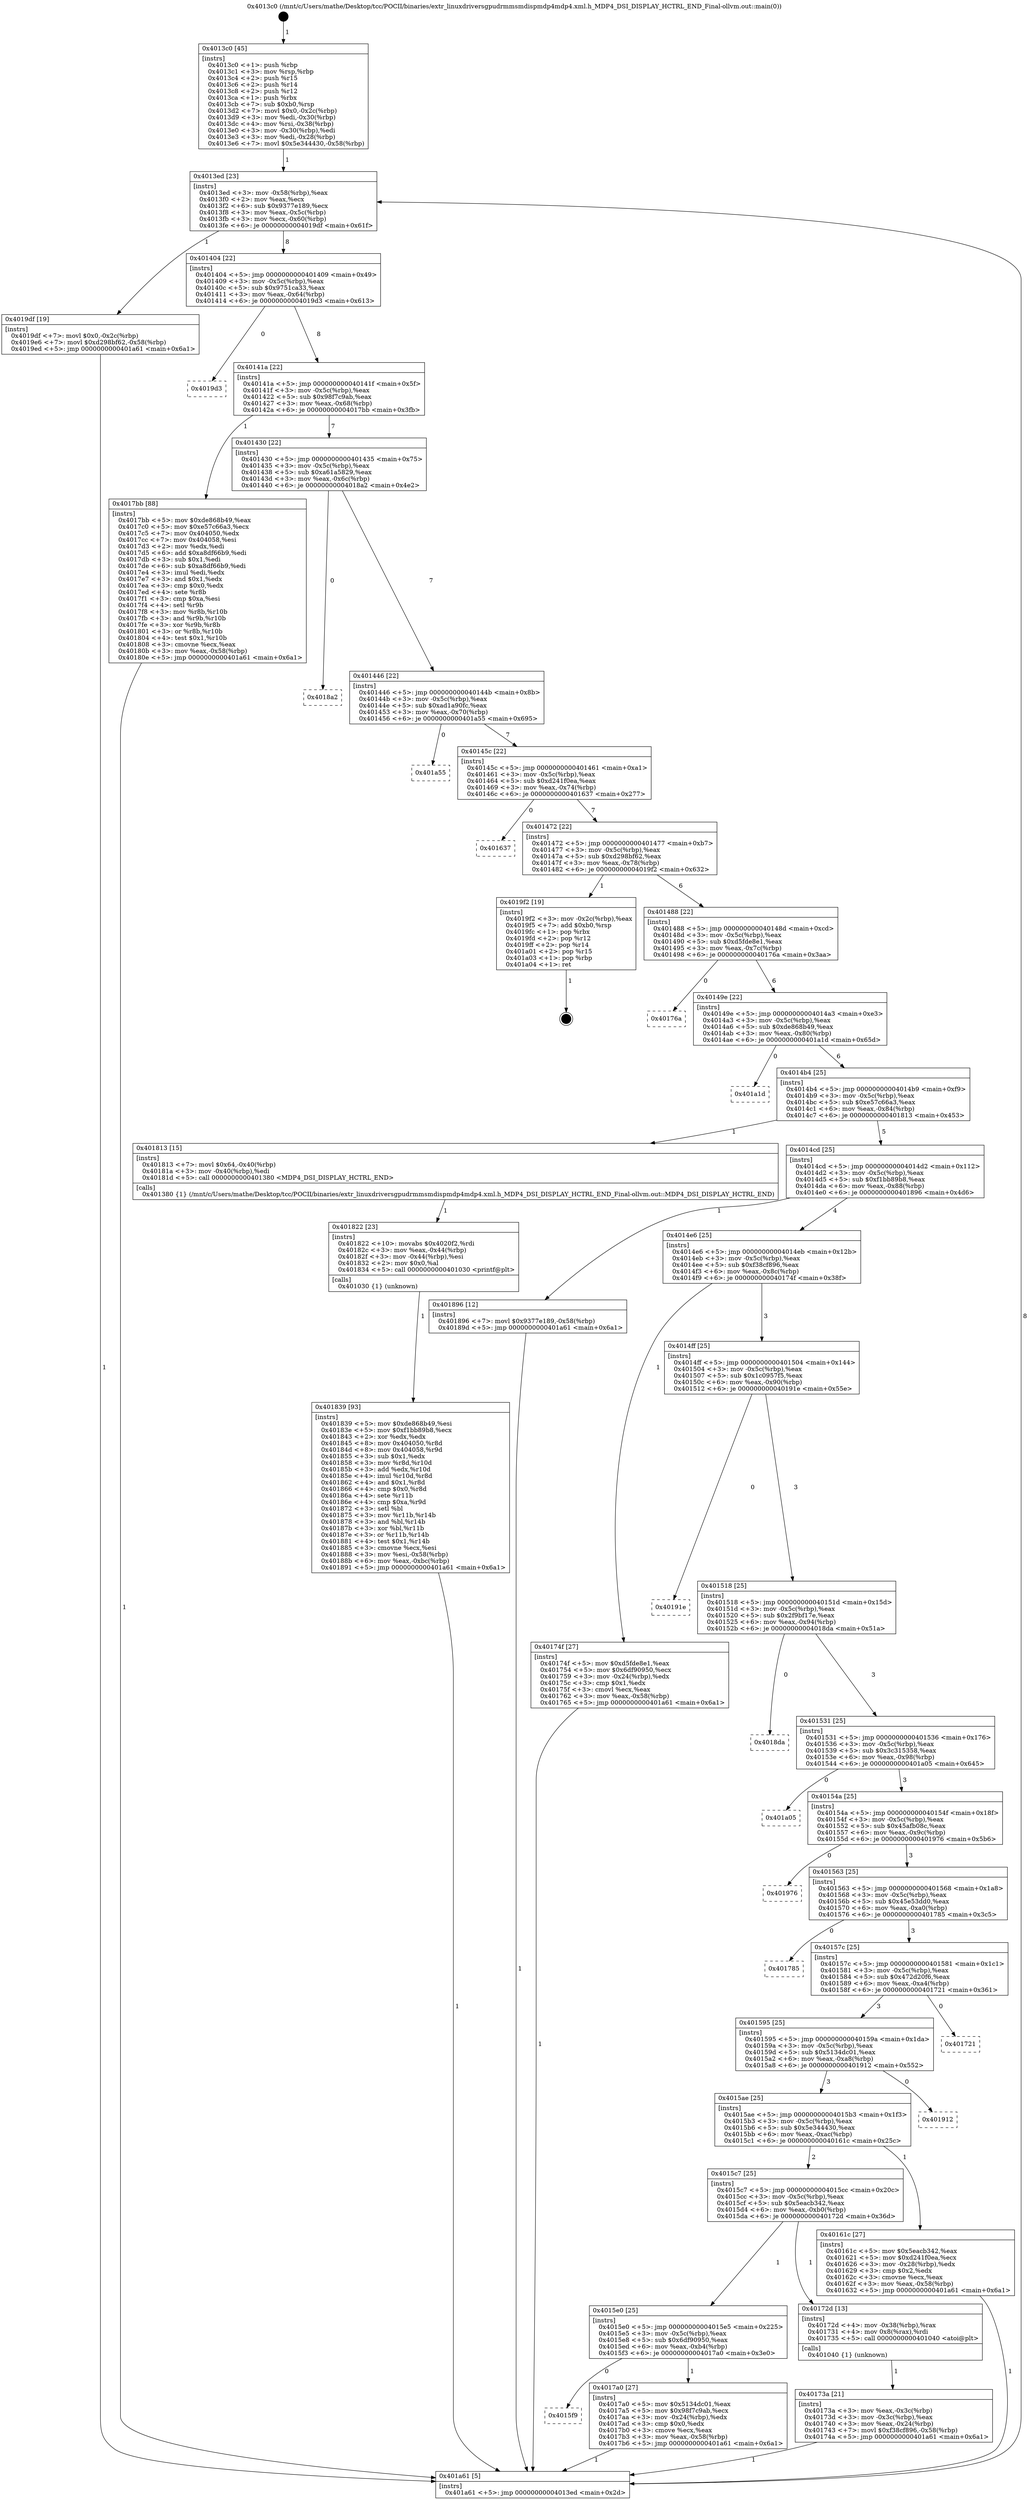 digraph "0x4013c0" {
  label = "0x4013c0 (/mnt/c/Users/mathe/Desktop/tcc/POCII/binaries/extr_linuxdriversgpudrmmsmdispmdp4mdp4.xml.h_MDP4_DSI_DISPLAY_HCTRL_END_Final-ollvm.out::main(0))"
  labelloc = "t"
  node[shape=record]

  Entry [label="",width=0.3,height=0.3,shape=circle,fillcolor=black,style=filled]
  "0x4013ed" [label="{
     0x4013ed [23]\l
     | [instrs]\l
     &nbsp;&nbsp;0x4013ed \<+3\>: mov -0x58(%rbp),%eax\l
     &nbsp;&nbsp;0x4013f0 \<+2\>: mov %eax,%ecx\l
     &nbsp;&nbsp;0x4013f2 \<+6\>: sub $0x9377e189,%ecx\l
     &nbsp;&nbsp;0x4013f8 \<+3\>: mov %eax,-0x5c(%rbp)\l
     &nbsp;&nbsp;0x4013fb \<+3\>: mov %ecx,-0x60(%rbp)\l
     &nbsp;&nbsp;0x4013fe \<+6\>: je 00000000004019df \<main+0x61f\>\l
  }"]
  "0x4019df" [label="{
     0x4019df [19]\l
     | [instrs]\l
     &nbsp;&nbsp;0x4019df \<+7\>: movl $0x0,-0x2c(%rbp)\l
     &nbsp;&nbsp;0x4019e6 \<+7\>: movl $0xd298bf62,-0x58(%rbp)\l
     &nbsp;&nbsp;0x4019ed \<+5\>: jmp 0000000000401a61 \<main+0x6a1\>\l
  }"]
  "0x401404" [label="{
     0x401404 [22]\l
     | [instrs]\l
     &nbsp;&nbsp;0x401404 \<+5\>: jmp 0000000000401409 \<main+0x49\>\l
     &nbsp;&nbsp;0x401409 \<+3\>: mov -0x5c(%rbp),%eax\l
     &nbsp;&nbsp;0x40140c \<+5\>: sub $0x9751ca33,%eax\l
     &nbsp;&nbsp;0x401411 \<+3\>: mov %eax,-0x64(%rbp)\l
     &nbsp;&nbsp;0x401414 \<+6\>: je 00000000004019d3 \<main+0x613\>\l
  }"]
  Exit [label="",width=0.3,height=0.3,shape=circle,fillcolor=black,style=filled,peripheries=2]
  "0x4019d3" [label="{
     0x4019d3\l
  }", style=dashed]
  "0x40141a" [label="{
     0x40141a [22]\l
     | [instrs]\l
     &nbsp;&nbsp;0x40141a \<+5\>: jmp 000000000040141f \<main+0x5f\>\l
     &nbsp;&nbsp;0x40141f \<+3\>: mov -0x5c(%rbp),%eax\l
     &nbsp;&nbsp;0x401422 \<+5\>: sub $0x98f7c9ab,%eax\l
     &nbsp;&nbsp;0x401427 \<+3\>: mov %eax,-0x68(%rbp)\l
     &nbsp;&nbsp;0x40142a \<+6\>: je 00000000004017bb \<main+0x3fb\>\l
  }"]
  "0x401839" [label="{
     0x401839 [93]\l
     | [instrs]\l
     &nbsp;&nbsp;0x401839 \<+5\>: mov $0xde868b49,%esi\l
     &nbsp;&nbsp;0x40183e \<+5\>: mov $0xf1bb89b8,%ecx\l
     &nbsp;&nbsp;0x401843 \<+2\>: xor %edx,%edx\l
     &nbsp;&nbsp;0x401845 \<+8\>: mov 0x404050,%r8d\l
     &nbsp;&nbsp;0x40184d \<+8\>: mov 0x404058,%r9d\l
     &nbsp;&nbsp;0x401855 \<+3\>: sub $0x1,%edx\l
     &nbsp;&nbsp;0x401858 \<+3\>: mov %r8d,%r10d\l
     &nbsp;&nbsp;0x40185b \<+3\>: add %edx,%r10d\l
     &nbsp;&nbsp;0x40185e \<+4\>: imul %r10d,%r8d\l
     &nbsp;&nbsp;0x401862 \<+4\>: and $0x1,%r8d\l
     &nbsp;&nbsp;0x401866 \<+4\>: cmp $0x0,%r8d\l
     &nbsp;&nbsp;0x40186a \<+4\>: sete %r11b\l
     &nbsp;&nbsp;0x40186e \<+4\>: cmp $0xa,%r9d\l
     &nbsp;&nbsp;0x401872 \<+3\>: setl %bl\l
     &nbsp;&nbsp;0x401875 \<+3\>: mov %r11b,%r14b\l
     &nbsp;&nbsp;0x401878 \<+3\>: and %bl,%r14b\l
     &nbsp;&nbsp;0x40187b \<+3\>: xor %bl,%r11b\l
     &nbsp;&nbsp;0x40187e \<+3\>: or %r11b,%r14b\l
     &nbsp;&nbsp;0x401881 \<+4\>: test $0x1,%r14b\l
     &nbsp;&nbsp;0x401885 \<+3\>: cmovne %ecx,%esi\l
     &nbsp;&nbsp;0x401888 \<+3\>: mov %esi,-0x58(%rbp)\l
     &nbsp;&nbsp;0x40188b \<+6\>: mov %eax,-0xbc(%rbp)\l
     &nbsp;&nbsp;0x401891 \<+5\>: jmp 0000000000401a61 \<main+0x6a1\>\l
  }"]
  "0x4017bb" [label="{
     0x4017bb [88]\l
     | [instrs]\l
     &nbsp;&nbsp;0x4017bb \<+5\>: mov $0xde868b49,%eax\l
     &nbsp;&nbsp;0x4017c0 \<+5\>: mov $0xe57c66a3,%ecx\l
     &nbsp;&nbsp;0x4017c5 \<+7\>: mov 0x404050,%edx\l
     &nbsp;&nbsp;0x4017cc \<+7\>: mov 0x404058,%esi\l
     &nbsp;&nbsp;0x4017d3 \<+2\>: mov %edx,%edi\l
     &nbsp;&nbsp;0x4017d5 \<+6\>: add $0xa8df66b9,%edi\l
     &nbsp;&nbsp;0x4017db \<+3\>: sub $0x1,%edi\l
     &nbsp;&nbsp;0x4017de \<+6\>: sub $0xa8df66b9,%edi\l
     &nbsp;&nbsp;0x4017e4 \<+3\>: imul %edi,%edx\l
     &nbsp;&nbsp;0x4017e7 \<+3\>: and $0x1,%edx\l
     &nbsp;&nbsp;0x4017ea \<+3\>: cmp $0x0,%edx\l
     &nbsp;&nbsp;0x4017ed \<+4\>: sete %r8b\l
     &nbsp;&nbsp;0x4017f1 \<+3\>: cmp $0xa,%esi\l
     &nbsp;&nbsp;0x4017f4 \<+4\>: setl %r9b\l
     &nbsp;&nbsp;0x4017f8 \<+3\>: mov %r8b,%r10b\l
     &nbsp;&nbsp;0x4017fb \<+3\>: and %r9b,%r10b\l
     &nbsp;&nbsp;0x4017fe \<+3\>: xor %r9b,%r8b\l
     &nbsp;&nbsp;0x401801 \<+3\>: or %r8b,%r10b\l
     &nbsp;&nbsp;0x401804 \<+4\>: test $0x1,%r10b\l
     &nbsp;&nbsp;0x401808 \<+3\>: cmovne %ecx,%eax\l
     &nbsp;&nbsp;0x40180b \<+3\>: mov %eax,-0x58(%rbp)\l
     &nbsp;&nbsp;0x40180e \<+5\>: jmp 0000000000401a61 \<main+0x6a1\>\l
  }"]
  "0x401430" [label="{
     0x401430 [22]\l
     | [instrs]\l
     &nbsp;&nbsp;0x401430 \<+5\>: jmp 0000000000401435 \<main+0x75\>\l
     &nbsp;&nbsp;0x401435 \<+3\>: mov -0x5c(%rbp),%eax\l
     &nbsp;&nbsp;0x401438 \<+5\>: sub $0xa61a5829,%eax\l
     &nbsp;&nbsp;0x40143d \<+3\>: mov %eax,-0x6c(%rbp)\l
     &nbsp;&nbsp;0x401440 \<+6\>: je 00000000004018a2 \<main+0x4e2\>\l
  }"]
  "0x401822" [label="{
     0x401822 [23]\l
     | [instrs]\l
     &nbsp;&nbsp;0x401822 \<+10\>: movabs $0x4020f2,%rdi\l
     &nbsp;&nbsp;0x40182c \<+3\>: mov %eax,-0x44(%rbp)\l
     &nbsp;&nbsp;0x40182f \<+3\>: mov -0x44(%rbp),%esi\l
     &nbsp;&nbsp;0x401832 \<+2\>: mov $0x0,%al\l
     &nbsp;&nbsp;0x401834 \<+5\>: call 0000000000401030 \<printf@plt\>\l
     | [calls]\l
     &nbsp;&nbsp;0x401030 \{1\} (unknown)\l
  }"]
  "0x4018a2" [label="{
     0x4018a2\l
  }", style=dashed]
  "0x401446" [label="{
     0x401446 [22]\l
     | [instrs]\l
     &nbsp;&nbsp;0x401446 \<+5\>: jmp 000000000040144b \<main+0x8b\>\l
     &nbsp;&nbsp;0x40144b \<+3\>: mov -0x5c(%rbp),%eax\l
     &nbsp;&nbsp;0x40144e \<+5\>: sub $0xad1a90fc,%eax\l
     &nbsp;&nbsp;0x401453 \<+3\>: mov %eax,-0x70(%rbp)\l
     &nbsp;&nbsp;0x401456 \<+6\>: je 0000000000401a55 \<main+0x695\>\l
  }"]
  "0x4015f9" [label="{
     0x4015f9\l
  }", style=dashed]
  "0x401a55" [label="{
     0x401a55\l
  }", style=dashed]
  "0x40145c" [label="{
     0x40145c [22]\l
     | [instrs]\l
     &nbsp;&nbsp;0x40145c \<+5\>: jmp 0000000000401461 \<main+0xa1\>\l
     &nbsp;&nbsp;0x401461 \<+3\>: mov -0x5c(%rbp),%eax\l
     &nbsp;&nbsp;0x401464 \<+5\>: sub $0xd241f0ea,%eax\l
     &nbsp;&nbsp;0x401469 \<+3\>: mov %eax,-0x74(%rbp)\l
     &nbsp;&nbsp;0x40146c \<+6\>: je 0000000000401637 \<main+0x277\>\l
  }"]
  "0x4017a0" [label="{
     0x4017a0 [27]\l
     | [instrs]\l
     &nbsp;&nbsp;0x4017a0 \<+5\>: mov $0x5134dc01,%eax\l
     &nbsp;&nbsp;0x4017a5 \<+5\>: mov $0x98f7c9ab,%ecx\l
     &nbsp;&nbsp;0x4017aa \<+3\>: mov -0x24(%rbp),%edx\l
     &nbsp;&nbsp;0x4017ad \<+3\>: cmp $0x0,%edx\l
     &nbsp;&nbsp;0x4017b0 \<+3\>: cmove %ecx,%eax\l
     &nbsp;&nbsp;0x4017b3 \<+3\>: mov %eax,-0x58(%rbp)\l
     &nbsp;&nbsp;0x4017b6 \<+5\>: jmp 0000000000401a61 \<main+0x6a1\>\l
  }"]
  "0x401637" [label="{
     0x401637\l
  }", style=dashed]
  "0x401472" [label="{
     0x401472 [22]\l
     | [instrs]\l
     &nbsp;&nbsp;0x401472 \<+5\>: jmp 0000000000401477 \<main+0xb7\>\l
     &nbsp;&nbsp;0x401477 \<+3\>: mov -0x5c(%rbp),%eax\l
     &nbsp;&nbsp;0x40147a \<+5\>: sub $0xd298bf62,%eax\l
     &nbsp;&nbsp;0x40147f \<+3\>: mov %eax,-0x78(%rbp)\l
     &nbsp;&nbsp;0x401482 \<+6\>: je 00000000004019f2 \<main+0x632\>\l
  }"]
  "0x40173a" [label="{
     0x40173a [21]\l
     | [instrs]\l
     &nbsp;&nbsp;0x40173a \<+3\>: mov %eax,-0x3c(%rbp)\l
     &nbsp;&nbsp;0x40173d \<+3\>: mov -0x3c(%rbp),%eax\l
     &nbsp;&nbsp;0x401740 \<+3\>: mov %eax,-0x24(%rbp)\l
     &nbsp;&nbsp;0x401743 \<+7\>: movl $0xf38cf896,-0x58(%rbp)\l
     &nbsp;&nbsp;0x40174a \<+5\>: jmp 0000000000401a61 \<main+0x6a1\>\l
  }"]
  "0x4019f2" [label="{
     0x4019f2 [19]\l
     | [instrs]\l
     &nbsp;&nbsp;0x4019f2 \<+3\>: mov -0x2c(%rbp),%eax\l
     &nbsp;&nbsp;0x4019f5 \<+7\>: add $0xb0,%rsp\l
     &nbsp;&nbsp;0x4019fc \<+1\>: pop %rbx\l
     &nbsp;&nbsp;0x4019fd \<+2\>: pop %r12\l
     &nbsp;&nbsp;0x4019ff \<+2\>: pop %r14\l
     &nbsp;&nbsp;0x401a01 \<+2\>: pop %r15\l
     &nbsp;&nbsp;0x401a03 \<+1\>: pop %rbp\l
     &nbsp;&nbsp;0x401a04 \<+1\>: ret\l
  }"]
  "0x401488" [label="{
     0x401488 [22]\l
     | [instrs]\l
     &nbsp;&nbsp;0x401488 \<+5\>: jmp 000000000040148d \<main+0xcd\>\l
     &nbsp;&nbsp;0x40148d \<+3\>: mov -0x5c(%rbp),%eax\l
     &nbsp;&nbsp;0x401490 \<+5\>: sub $0xd5fde8e1,%eax\l
     &nbsp;&nbsp;0x401495 \<+3\>: mov %eax,-0x7c(%rbp)\l
     &nbsp;&nbsp;0x401498 \<+6\>: je 000000000040176a \<main+0x3aa\>\l
  }"]
  "0x4015e0" [label="{
     0x4015e0 [25]\l
     | [instrs]\l
     &nbsp;&nbsp;0x4015e0 \<+5\>: jmp 00000000004015e5 \<main+0x225\>\l
     &nbsp;&nbsp;0x4015e5 \<+3\>: mov -0x5c(%rbp),%eax\l
     &nbsp;&nbsp;0x4015e8 \<+5\>: sub $0x6df90950,%eax\l
     &nbsp;&nbsp;0x4015ed \<+6\>: mov %eax,-0xb4(%rbp)\l
     &nbsp;&nbsp;0x4015f3 \<+6\>: je 00000000004017a0 \<main+0x3e0\>\l
  }"]
  "0x40176a" [label="{
     0x40176a\l
  }", style=dashed]
  "0x40149e" [label="{
     0x40149e [22]\l
     | [instrs]\l
     &nbsp;&nbsp;0x40149e \<+5\>: jmp 00000000004014a3 \<main+0xe3\>\l
     &nbsp;&nbsp;0x4014a3 \<+3\>: mov -0x5c(%rbp),%eax\l
     &nbsp;&nbsp;0x4014a6 \<+5\>: sub $0xde868b49,%eax\l
     &nbsp;&nbsp;0x4014ab \<+3\>: mov %eax,-0x80(%rbp)\l
     &nbsp;&nbsp;0x4014ae \<+6\>: je 0000000000401a1d \<main+0x65d\>\l
  }"]
  "0x40172d" [label="{
     0x40172d [13]\l
     | [instrs]\l
     &nbsp;&nbsp;0x40172d \<+4\>: mov -0x38(%rbp),%rax\l
     &nbsp;&nbsp;0x401731 \<+4\>: mov 0x8(%rax),%rdi\l
     &nbsp;&nbsp;0x401735 \<+5\>: call 0000000000401040 \<atoi@plt\>\l
     | [calls]\l
     &nbsp;&nbsp;0x401040 \{1\} (unknown)\l
  }"]
  "0x401a1d" [label="{
     0x401a1d\l
  }", style=dashed]
  "0x4014b4" [label="{
     0x4014b4 [25]\l
     | [instrs]\l
     &nbsp;&nbsp;0x4014b4 \<+5\>: jmp 00000000004014b9 \<main+0xf9\>\l
     &nbsp;&nbsp;0x4014b9 \<+3\>: mov -0x5c(%rbp),%eax\l
     &nbsp;&nbsp;0x4014bc \<+5\>: sub $0xe57c66a3,%eax\l
     &nbsp;&nbsp;0x4014c1 \<+6\>: mov %eax,-0x84(%rbp)\l
     &nbsp;&nbsp;0x4014c7 \<+6\>: je 0000000000401813 \<main+0x453\>\l
  }"]
  "0x4013c0" [label="{
     0x4013c0 [45]\l
     | [instrs]\l
     &nbsp;&nbsp;0x4013c0 \<+1\>: push %rbp\l
     &nbsp;&nbsp;0x4013c1 \<+3\>: mov %rsp,%rbp\l
     &nbsp;&nbsp;0x4013c4 \<+2\>: push %r15\l
     &nbsp;&nbsp;0x4013c6 \<+2\>: push %r14\l
     &nbsp;&nbsp;0x4013c8 \<+2\>: push %r12\l
     &nbsp;&nbsp;0x4013ca \<+1\>: push %rbx\l
     &nbsp;&nbsp;0x4013cb \<+7\>: sub $0xb0,%rsp\l
     &nbsp;&nbsp;0x4013d2 \<+7\>: movl $0x0,-0x2c(%rbp)\l
     &nbsp;&nbsp;0x4013d9 \<+3\>: mov %edi,-0x30(%rbp)\l
     &nbsp;&nbsp;0x4013dc \<+4\>: mov %rsi,-0x38(%rbp)\l
     &nbsp;&nbsp;0x4013e0 \<+3\>: mov -0x30(%rbp),%edi\l
     &nbsp;&nbsp;0x4013e3 \<+3\>: mov %edi,-0x28(%rbp)\l
     &nbsp;&nbsp;0x4013e6 \<+7\>: movl $0x5e344430,-0x58(%rbp)\l
  }"]
  "0x401813" [label="{
     0x401813 [15]\l
     | [instrs]\l
     &nbsp;&nbsp;0x401813 \<+7\>: movl $0x64,-0x40(%rbp)\l
     &nbsp;&nbsp;0x40181a \<+3\>: mov -0x40(%rbp),%edi\l
     &nbsp;&nbsp;0x40181d \<+5\>: call 0000000000401380 \<MDP4_DSI_DISPLAY_HCTRL_END\>\l
     | [calls]\l
     &nbsp;&nbsp;0x401380 \{1\} (/mnt/c/Users/mathe/Desktop/tcc/POCII/binaries/extr_linuxdriversgpudrmmsmdispmdp4mdp4.xml.h_MDP4_DSI_DISPLAY_HCTRL_END_Final-ollvm.out::MDP4_DSI_DISPLAY_HCTRL_END)\l
  }"]
  "0x4014cd" [label="{
     0x4014cd [25]\l
     | [instrs]\l
     &nbsp;&nbsp;0x4014cd \<+5\>: jmp 00000000004014d2 \<main+0x112\>\l
     &nbsp;&nbsp;0x4014d2 \<+3\>: mov -0x5c(%rbp),%eax\l
     &nbsp;&nbsp;0x4014d5 \<+5\>: sub $0xf1bb89b8,%eax\l
     &nbsp;&nbsp;0x4014da \<+6\>: mov %eax,-0x88(%rbp)\l
     &nbsp;&nbsp;0x4014e0 \<+6\>: je 0000000000401896 \<main+0x4d6\>\l
  }"]
  "0x401a61" [label="{
     0x401a61 [5]\l
     | [instrs]\l
     &nbsp;&nbsp;0x401a61 \<+5\>: jmp 00000000004013ed \<main+0x2d\>\l
  }"]
  "0x401896" [label="{
     0x401896 [12]\l
     | [instrs]\l
     &nbsp;&nbsp;0x401896 \<+7\>: movl $0x9377e189,-0x58(%rbp)\l
     &nbsp;&nbsp;0x40189d \<+5\>: jmp 0000000000401a61 \<main+0x6a1\>\l
  }"]
  "0x4014e6" [label="{
     0x4014e6 [25]\l
     | [instrs]\l
     &nbsp;&nbsp;0x4014e6 \<+5\>: jmp 00000000004014eb \<main+0x12b\>\l
     &nbsp;&nbsp;0x4014eb \<+3\>: mov -0x5c(%rbp),%eax\l
     &nbsp;&nbsp;0x4014ee \<+5\>: sub $0xf38cf896,%eax\l
     &nbsp;&nbsp;0x4014f3 \<+6\>: mov %eax,-0x8c(%rbp)\l
     &nbsp;&nbsp;0x4014f9 \<+6\>: je 000000000040174f \<main+0x38f\>\l
  }"]
  "0x4015c7" [label="{
     0x4015c7 [25]\l
     | [instrs]\l
     &nbsp;&nbsp;0x4015c7 \<+5\>: jmp 00000000004015cc \<main+0x20c\>\l
     &nbsp;&nbsp;0x4015cc \<+3\>: mov -0x5c(%rbp),%eax\l
     &nbsp;&nbsp;0x4015cf \<+5\>: sub $0x5eacb342,%eax\l
     &nbsp;&nbsp;0x4015d4 \<+6\>: mov %eax,-0xb0(%rbp)\l
     &nbsp;&nbsp;0x4015da \<+6\>: je 000000000040172d \<main+0x36d\>\l
  }"]
  "0x40174f" [label="{
     0x40174f [27]\l
     | [instrs]\l
     &nbsp;&nbsp;0x40174f \<+5\>: mov $0xd5fde8e1,%eax\l
     &nbsp;&nbsp;0x401754 \<+5\>: mov $0x6df90950,%ecx\l
     &nbsp;&nbsp;0x401759 \<+3\>: mov -0x24(%rbp),%edx\l
     &nbsp;&nbsp;0x40175c \<+3\>: cmp $0x1,%edx\l
     &nbsp;&nbsp;0x40175f \<+3\>: cmovl %ecx,%eax\l
     &nbsp;&nbsp;0x401762 \<+3\>: mov %eax,-0x58(%rbp)\l
     &nbsp;&nbsp;0x401765 \<+5\>: jmp 0000000000401a61 \<main+0x6a1\>\l
  }"]
  "0x4014ff" [label="{
     0x4014ff [25]\l
     | [instrs]\l
     &nbsp;&nbsp;0x4014ff \<+5\>: jmp 0000000000401504 \<main+0x144\>\l
     &nbsp;&nbsp;0x401504 \<+3\>: mov -0x5c(%rbp),%eax\l
     &nbsp;&nbsp;0x401507 \<+5\>: sub $0x1c0957f5,%eax\l
     &nbsp;&nbsp;0x40150c \<+6\>: mov %eax,-0x90(%rbp)\l
     &nbsp;&nbsp;0x401512 \<+6\>: je 000000000040191e \<main+0x55e\>\l
  }"]
  "0x40161c" [label="{
     0x40161c [27]\l
     | [instrs]\l
     &nbsp;&nbsp;0x40161c \<+5\>: mov $0x5eacb342,%eax\l
     &nbsp;&nbsp;0x401621 \<+5\>: mov $0xd241f0ea,%ecx\l
     &nbsp;&nbsp;0x401626 \<+3\>: mov -0x28(%rbp),%edx\l
     &nbsp;&nbsp;0x401629 \<+3\>: cmp $0x2,%edx\l
     &nbsp;&nbsp;0x40162c \<+3\>: cmovne %ecx,%eax\l
     &nbsp;&nbsp;0x40162f \<+3\>: mov %eax,-0x58(%rbp)\l
     &nbsp;&nbsp;0x401632 \<+5\>: jmp 0000000000401a61 \<main+0x6a1\>\l
  }"]
  "0x40191e" [label="{
     0x40191e\l
  }", style=dashed]
  "0x401518" [label="{
     0x401518 [25]\l
     | [instrs]\l
     &nbsp;&nbsp;0x401518 \<+5\>: jmp 000000000040151d \<main+0x15d\>\l
     &nbsp;&nbsp;0x40151d \<+3\>: mov -0x5c(%rbp),%eax\l
     &nbsp;&nbsp;0x401520 \<+5\>: sub $0x2f9bf17e,%eax\l
     &nbsp;&nbsp;0x401525 \<+6\>: mov %eax,-0x94(%rbp)\l
     &nbsp;&nbsp;0x40152b \<+6\>: je 00000000004018da \<main+0x51a\>\l
  }"]
  "0x4015ae" [label="{
     0x4015ae [25]\l
     | [instrs]\l
     &nbsp;&nbsp;0x4015ae \<+5\>: jmp 00000000004015b3 \<main+0x1f3\>\l
     &nbsp;&nbsp;0x4015b3 \<+3\>: mov -0x5c(%rbp),%eax\l
     &nbsp;&nbsp;0x4015b6 \<+5\>: sub $0x5e344430,%eax\l
     &nbsp;&nbsp;0x4015bb \<+6\>: mov %eax,-0xac(%rbp)\l
     &nbsp;&nbsp;0x4015c1 \<+6\>: je 000000000040161c \<main+0x25c\>\l
  }"]
  "0x4018da" [label="{
     0x4018da\l
  }", style=dashed]
  "0x401531" [label="{
     0x401531 [25]\l
     | [instrs]\l
     &nbsp;&nbsp;0x401531 \<+5\>: jmp 0000000000401536 \<main+0x176\>\l
     &nbsp;&nbsp;0x401536 \<+3\>: mov -0x5c(%rbp),%eax\l
     &nbsp;&nbsp;0x401539 \<+5\>: sub $0x3c315358,%eax\l
     &nbsp;&nbsp;0x40153e \<+6\>: mov %eax,-0x98(%rbp)\l
     &nbsp;&nbsp;0x401544 \<+6\>: je 0000000000401a05 \<main+0x645\>\l
  }"]
  "0x401912" [label="{
     0x401912\l
  }", style=dashed]
  "0x401a05" [label="{
     0x401a05\l
  }", style=dashed]
  "0x40154a" [label="{
     0x40154a [25]\l
     | [instrs]\l
     &nbsp;&nbsp;0x40154a \<+5\>: jmp 000000000040154f \<main+0x18f\>\l
     &nbsp;&nbsp;0x40154f \<+3\>: mov -0x5c(%rbp),%eax\l
     &nbsp;&nbsp;0x401552 \<+5\>: sub $0x45afb08c,%eax\l
     &nbsp;&nbsp;0x401557 \<+6\>: mov %eax,-0x9c(%rbp)\l
     &nbsp;&nbsp;0x40155d \<+6\>: je 0000000000401976 \<main+0x5b6\>\l
  }"]
  "0x401595" [label="{
     0x401595 [25]\l
     | [instrs]\l
     &nbsp;&nbsp;0x401595 \<+5\>: jmp 000000000040159a \<main+0x1da\>\l
     &nbsp;&nbsp;0x40159a \<+3\>: mov -0x5c(%rbp),%eax\l
     &nbsp;&nbsp;0x40159d \<+5\>: sub $0x5134dc01,%eax\l
     &nbsp;&nbsp;0x4015a2 \<+6\>: mov %eax,-0xa8(%rbp)\l
     &nbsp;&nbsp;0x4015a8 \<+6\>: je 0000000000401912 \<main+0x552\>\l
  }"]
  "0x401976" [label="{
     0x401976\l
  }", style=dashed]
  "0x401563" [label="{
     0x401563 [25]\l
     | [instrs]\l
     &nbsp;&nbsp;0x401563 \<+5\>: jmp 0000000000401568 \<main+0x1a8\>\l
     &nbsp;&nbsp;0x401568 \<+3\>: mov -0x5c(%rbp),%eax\l
     &nbsp;&nbsp;0x40156b \<+5\>: sub $0x45e53dd0,%eax\l
     &nbsp;&nbsp;0x401570 \<+6\>: mov %eax,-0xa0(%rbp)\l
     &nbsp;&nbsp;0x401576 \<+6\>: je 0000000000401785 \<main+0x3c5\>\l
  }"]
  "0x401721" [label="{
     0x401721\l
  }", style=dashed]
  "0x401785" [label="{
     0x401785\l
  }", style=dashed]
  "0x40157c" [label="{
     0x40157c [25]\l
     | [instrs]\l
     &nbsp;&nbsp;0x40157c \<+5\>: jmp 0000000000401581 \<main+0x1c1\>\l
     &nbsp;&nbsp;0x401581 \<+3\>: mov -0x5c(%rbp),%eax\l
     &nbsp;&nbsp;0x401584 \<+5\>: sub $0x472d20f6,%eax\l
     &nbsp;&nbsp;0x401589 \<+6\>: mov %eax,-0xa4(%rbp)\l
     &nbsp;&nbsp;0x40158f \<+6\>: je 0000000000401721 \<main+0x361\>\l
  }"]
  Entry -> "0x4013c0" [label=" 1"]
  "0x4013ed" -> "0x4019df" [label=" 1"]
  "0x4013ed" -> "0x401404" [label=" 8"]
  "0x4019f2" -> Exit [label=" 1"]
  "0x401404" -> "0x4019d3" [label=" 0"]
  "0x401404" -> "0x40141a" [label=" 8"]
  "0x4019df" -> "0x401a61" [label=" 1"]
  "0x40141a" -> "0x4017bb" [label=" 1"]
  "0x40141a" -> "0x401430" [label=" 7"]
  "0x401896" -> "0x401a61" [label=" 1"]
  "0x401430" -> "0x4018a2" [label=" 0"]
  "0x401430" -> "0x401446" [label=" 7"]
  "0x401839" -> "0x401a61" [label=" 1"]
  "0x401446" -> "0x401a55" [label=" 0"]
  "0x401446" -> "0x40145c" [label=" 7"]
  "0x401822" -> "0x401839" [label=" 1"]
  "0x40145c" -> "0x401637" [label=" 0"]
  "0x40145c" -> "0x401472" [label=" 7"]
  "0x401813" -> "0x401822" [label=" 1"]
  "0x401472" -> "0x4019f2" [label=" 1"]
  "0x401472" -> "0x401488" [label=" 6"]
  "0x4017a0" -> "0x401a61" [label=" 1"]
  "0x401488" -> "0x40176a" [label=" 0"]
  "0x401488" -> "0x40149e" [label=" 6"]
  "0x4015e0" -> "0x4015f9" [label=" 0"]
  "0x40149e" -> "0x401a1d" [label=" 0"]
  "0x40149e" -> "0x4014b4" [label=" 6"]
  "0x4015e0" -> "0x4017a0" [label=" 1"]
  "0x4014b4" -> "0x401813" [label=" 1"]
  "0x4014b4" -> "0x4014cd" [label=" 5"]
  "0x40174f" -> "0x401a61" [label=" 1"]
  "0x4014cd" -> "0x401896" [label=" 1"]
  "0x4014cd" -> "0x4014e6" [label=" 4"]
  "0x40173a" -> "0x401a61" [label=" 1"]
  "0x4014e6" -> "0x40174f" [label=" 1"]
  "0x4014e6" -> "0x4014ff" [label=" 3"]
  "0x40172d" -> "0x40173a" [label=" 1"]
  "0x4014ff" -> "0x40191e" [label=" 0"]
  "0x4014ff" -> "0x401518" [label=" 3"]
  "0x4015c7" -> "0x4015e0" [label=" 1"]
  "0x401518" -> "0x4018da" [label=" 0"]
  "0x401518" -> "0x401531" [label=" 3"]
  "0x4017bb" -> "0x401a61" [label=" 1"]
  "0x401531" -> "0x401a05" [label=" 0"]
  "0x401531" -> "0x40154a" [label=" 3"]
  "0x401a61" -> "0x4013ed" [label=" 8"]
  "0x40154a" -> "0x401976" [label=" 0"]
  "0x40154a" -> "0x401563" [label=" 3"]
  "0x40161c" -> "0x401a61" [label=" 1"]
  "0x401563" -> "0x401785" [label=" 0"]
  "0x401563" -> "0x40157c" [label=" 3"]
  "0x4015ae" -> "0x4015c7" [label=" 2"]
  "0x40157c" -> "0x401721" [label=" 0"]
  "0x40157c" -> "0x401595" [label=" 3"]
  "0x4013c0" -> "0x4013ed" [label=" 1"]
  "0x401595" -> "0x401912" [label=" 0"]
  "0x401595" -> "0x4015ae" [label=" 3"]
  "0x4015c7" -> "0x40172d" [label=" 1"]
  "0x4015ae" -> "0x40161c" [label=" 1"]
}
